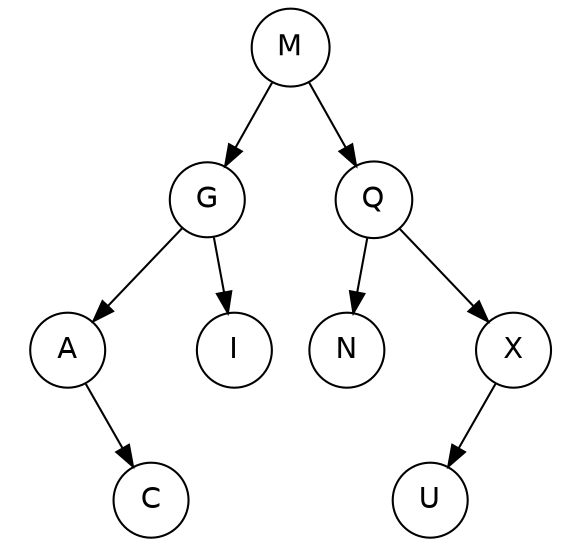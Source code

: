 digraph G {
	graph [fontname = "Helvetica"];
	node [fontname = "Helvetica",shape=circle];
	edge [fontname = "Helvetica"];

	M -> G;
	mM [label="", width=0.1, style=invis];
	M -> mM [style=invis];
	M -> Q;
	{rank=same G -> mM -> Q [style=invis]};
	
	G -> A;
	lG [label="", width=0.1, style=invis];
	G -> lG [style=invis];
	G -> I;
	{rank=same A -> lG -> I [style=invis]};

	Q -> N;
	mQ [label="", width=0.1, style=invis];
	Q -> mQ [style=invis];
	Q -> X;
	{rank=same N -> mQ -> X [style=invis]};

	lA [label="", width=0.1, style=invis];
	A -> lA [style=invis];
	mA [label="", width=0.1, style=invis];
	A -> mA [style=invis];
	A -> C;
	{rank=same lA -> mA -> C [style=invis]};

	lX [label="", width=0.1, style=invis];
	X -> U;
	mX [label="", width=0.1, style=invis];
	X -> mX [style=invis];
	rX [label="", width=0.1, style=invis];
	X -> rX [style=invis];
	{rank=same U -> mX -> rX [style=invis]};
}
